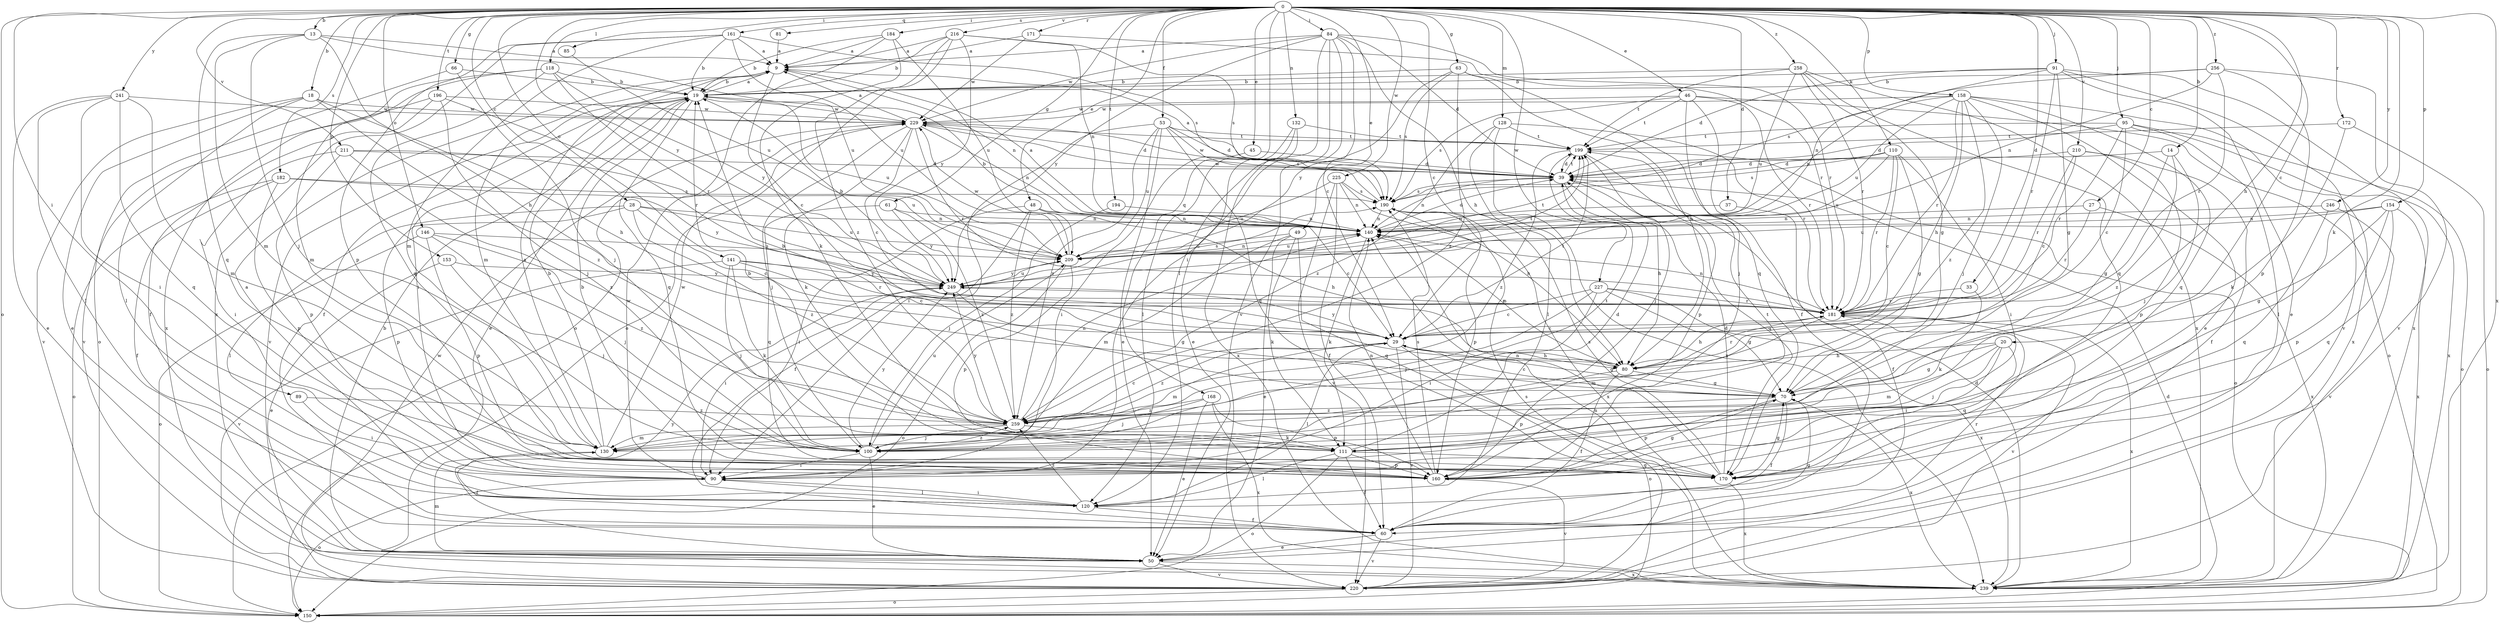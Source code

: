strict digraph  {
0;
9;
13;
14;
18;
19;
20;
27;
28;
29;
33;
37;
39;
45;
46;
48;
49;
50;
53;
60;
61;
63;
66;
70;
80;
81;
84;
85;
89;
90;
91;
95;
100;
110;
111;
118;
120;
128;
130;
132;
140;
141;
146;
150;
153;
154;
158;
160;
161;
168;
170;
171;
172;
181;
182;
184;
190;
194;
196;
199;
209;
210;
211;
216;
220;
225;
227;
229;
239;
241;
246;
249;
256;
258;
259;
0 -> 13  [label=b];
0 -> 14  [label=b];
0 -> 18  [label=b];
0 -> 20  [label=c];
0 -> 27  [label=c];
0 -> 28  [label=c];
0 -> 29  [label=c];
0 -> 33  [label=d];
0 -> 37  [label=d];
0 -> 45  [label=e];
0 -> 46  [label=e];
0 -> 48  [label=e];
0 -> 49  [label=e];
0 -> 53  [label=f];
0 -> 61  [label=g];
0 -> 63  [label=g];
0 -> 66  [label=g];
0 -> 80  [label=h];
0 -> 81  [label=i];
0 -> 84  [label=i];
0 -> 85  [label=i];
0 -> 89  [label=i];
0 -> 91  [label=j];
0 -> 95  [label=j];
0 -> 110  [label=k];
0 -> 111  [label=k];
0 -> 118  [label=l];
0 -> 128  [label=m];
0 -> 132  [label=n];
0 -> 141  [label=o];
0 -> 146  [label=o];
0 -> 150  [label=o];
0 -> 153  [label=p];
0 -> 154  [label=p];
0 -> 158  [label=p];
0 -> 161  [label=q];
0 -> 168  [label=q];
0 -> 171  [label=r];
0 -> 172  [label=r];
0 -> 182  [label=s];
0 -> 184  [label=s];
0 -> 194  [label=t];
0 -> 196  [label=t];
0 -> 210  [label=v];
0 -> 211  [label=v];
0 -> 216  [label=v];
0 -> 225  [label=w];
0 -> 227  [label=w];
0 -> 239  [label=x];
0 -> 241  [label=y];
0 -> 246  [label=y];
0 -> 249  [label=y];
0 -> 256  [label=z];
0 -> 258  [label=z];
9 -> 19  [label=b];
9 -> 29  [label=c];
9 -> 130  [label=m];
9 -> 140  [label=n];
13 -> 9  [label=a];
13 -> 80  [label=h];
13 -> 100  [label=j];
13 -> 130  [label=m];
13 -> 170  [label=q];
13 -> 209  [label=u];
14 -> 39  [label=d];
14 -> 70  [label=g];
14 -> 100  [label=j];
14 -> 259  [label=z];
18 -> 50  [label=e];
18 -> 80  [label=h];
18 -> 120  [label=l];
18 -> 220  [label=v];
18 -> 229  [label=w];
18 -> 259  [label=z];
19 -> 9  [label=a];
19 -> 50  [label=e];
19 -> 60  [label=f];
19 -> 90  [label=i];
19 -> 170  [label=q];
19 -> 209  [label=u];
19 -> 220  [label=v];
19 -> 229  [label=w];
20 -> 70  [label=g];
20 -> 80  [label=h];
20 -> 90  [label=i];
20 -> 100  [label=j];
20 -> 130  [label=m];
20 -> 170  [label=q];
27 -> 140  [label=n];
27 -> 181  [label=r];
27 -> 239  [label=x];
28 -> 29  [label=c];
28 -> 120  [label=l];
28 -> 140  [label=n];
28 -> 160  [label=p];
28 -> 209  [label=u];
28 -> 259  [label=z];
29 -> 70  [label=g];
29 -> 80  [label=h];
29 -> 120  [label=l];
29 -> 130  [label=m];
29 -> 150  [label=o];
29 -> 199  [label=t];
29 -> 220  [label=v];
29 -> 249  [label=y];
29 -> 259  [label=z];
33 -> 111  [label=k];
33 -> 181  [label=r];
37 -> 60  [label=f];
37 -> 140  [label=n];
39 -> 9  [label=a];
39 -> 80  [label=h];
39 -> 140  [label=n];
39 -> 170  [label=q];
39 -> 190  [label=s];
39 -> 199  [label=t];
39 -> 229  [label=w];
45 -> 39  [label=d];
45 -> 90  [label=i];
46 -> 60  [label=f];
46 -> 100  [label=j];
46 -> 150  [label=o];
46 -> 181  [label=r];
46 -> 190  [label=s];
46 -> 199  [label=t];
46 -> 229  [label=w];
48 -> 29  [label=c];
48 -> 60  [label=f];
48 -> 80  [label=h];
48 -> 90  [label=i];
48 -> 140  [label=n];
48 -> 259  [label=z];
49 -> 50  [label=e];
49 -> 111  [label=k];
49 -> 130  [label=m];
49 -> 170  [label=q];
49 -> 209  [label=u];
50 -> 19  [label=b];
50 -> 130  [label=m];
50 -> 220  [label=v];
50 -> 239  [label=x];
50 -> 249  [label=y];
53 -> 39  [label=d];
53 -> 50  [label=e];
53 -> 90  [label=i];
53 -> 170  [label=q];
53 -> 190  [label=s];
53 -> 199  [label=t];
53 -> 209  [label=u];
53 -> 259  [label=z];
60 -> 50  [label=e];
60 -> 70  [label=g];
60 -> 181  [label=r];
60 -> 220  [label=v];
61 -> 140  [label=n];
61 -> 170  [label=q];
61 -> 249  [label=y];
61 -> 259  [label=z];
63 -> 19  [label=b];
63 -> 80  [label=h];
63 -> 170  [label=q];
63 -> 190  [label=s];
63 -> 249  [label=y];
63 -> 259  [label=z];
66 -> 19  [label=b];
66 -> 100  [label=j];
66 -> 150  [label=o];
70 -> 19  [label=b];
70 -> 29  [label=c];
70 -> 60  [label=f];
70 -> 160  [label=p];
70 -> 239  [label=x];
70 -> 259  [label=z];
80 -> 60  [label=f];
80 -> 70  [label=g];
80 -> 140  [label=n];
80 -> 160  [label=p];
80 -> 181  [label=r];
81 -> 9  [label=a];
84 -> 9  [label=a];
84 -> 29  [label=c];
84 -> 39  [label=d];
84 -> 80  [label=h];
84 -> 90  [label=i];
84 -> 120  [label=l];
84 -> 181  [label=r];
84 -> 220  [label=v];
84 -> 229  [label=w];
84 -> 249  [label=y];
85 -> 209  [label=u];
89 -> 90  [label=i];
89 -> 259  [label=z];
90 -> 120  [label=l];
90 -> 150  [label=o];
90 -> 229  [label=w];
91 -> 19  [label=b];
91 -> 39  [label=d];
91 -> 50  [label=e];
91 -> 70  [label=g];
91 -> 140  [label=n];
91 -> 181  [label=r];
91 -> 220  [label=v];
91 -> 239  [label=x];
95 -> 29  [label=c];
95 -> 39  [label=d];
95 -> 120  [label=l];
95 -> 150  [label=o];
95 -> 181  [label=r];
95 -> 199  [label=t];
95 -> 239  [label=x];
100 -> 50  [label=e];
100 -> 90  [label=i];
100 -> 209  [label=u];
100 -> 249  [label=y];
100 -> 259  [label=z];
110 -> 29  [label=c];
110 -> 39  [label=d];
110 -> 70  [label=g];
110 -> 90  [label=i];
110 -> 181  [label=r];
110 -> 190  [label=s];
110 -> 209  [label=u];
111 -> 19  [label=b];
111 -> 39  [label=d];
111 -> 60  [label=f];
111 -> 120  [label=l];
111 -> 150  [label=o];
111 -> 160  [label=p];
111 -> 170  [label=q];
118 -> 19  [label=b];
118 -> 130  [label=m];
118 -> 170  [label=q];
118 -> 181  [label=r];
118 -> 239  [label=x];
118 -> 249  [label=y];
120 -> 9  [label=a];
120 -> 60  [label=f];
120 -> 90  [label=i];
120 -> 259  [label=z];
128 -> 120  [label=l];
128 -> 181  [label=r];
128 -> 199  [label=t];
128 -> 239  [label=x];
128 -> 259  [label=z];
130 -> 9  [label=a];
130 -> 19  [label=b];
130 -> 60  [label=f];
130 -> 199  [label=t];
130 -> 229  [label=w];
132 -> 50  [label=e];
132 -> 120  [label=l];
132 -> 199  [label=t];
132 -> 239  [label=x];
140 -> 9  [label=a];
140 -> 19  [label=b];
140 -> 39  [label=d];
140 -> 111  [label=k];
140 -> 209  [label=u];
141 -> 29  [label=c];
141 -> 100  [label=j];
141 -> 111  [label=k];
141 -> 181  [label=r];
141 -> 220  [label=v];
141 -> 249  [label=y];
146 -> 100  [label=j];
146 -> 150  [label=o];
146 -> 160  [label=p];
146 -> 209  [label=u];
146 -> 259  [label=z];
150 -> 39  [label=d];
153 -> 50  [label=e];
153 -> 100  [label=j];
153 -> 249  [label=y];
154 -> 70  [label=g];
154 -> 140  [label=n];
154 -> 160  [label=p];
154 -> 170  [label=q];
154 -> 209  [label=u];
154 -> 239  [label=x];
158 -> 50  [label=e];
158 -> 80  [label=h];
158 -> 100  [label=j];
158 -> 140  [label=n];
158 -> 170  [label=q];
158 -> 181  [label=r];
158 -> 209  [label=u];
158 -> 229  [label=w];
158 -> 239  [label=x];
158 -> 259  [label=z];
160 -> 19  [label=b];
160 -> 70  [label=g];
160 -> 140  [label=n];
160 -> 190  [label=s];
160 -> 199  [label=t];
160 -> 220  [label=v];
161 -> 9  [label=a];
161 -> 19  [label=b];
161 -> 130  [label=m];
161 -> 160  [label=p];
161 -> 190  [label=s];
161 -> 209  [label=u];
161 -> 239  [label=x];
168 -> 50  [label=e];
168 -> 100  [label=j];
168 -> 160  [label=p];
168 -> 239  [label=x];
168 -> 259  [label=z];
170 -> 39  [label=d];
170 -> 70  [label=g];
170 -> 140  [label=n];
170 -> 190  [label=s];
170 -> 239  [label=x];
171 -> 9  [label=a];
171 -> 181  [label=r];
171 -> 229  [label=w];
172 -> 111  [label=k];
172 -> 150  [label=o];
172 -> 199  [label=t];
181 -> 29  [label=c];
181 -> 80  [label=h];
181 -> 130  [label=m];
181 -> 140  [label=n];
181 -> 220  [label=v];
181 -> 239  [label=x];
182 -> 60  [label=f];
182 -> 150  [label=o];
182 -> 160  [label=p];
182 -> 190  [label=s];
182 -> 249  [label=y];
184 -> 9  [label=a];
184 -> 19  [label=b];
184 -> 111  [label=k];
184 -> 150  [label=o];
184 -> 209  [label=u];
190 -> 140  [label=n];
190 -> 160  [label=p];
190 -> 229  [label=w];
190 -> 239  [label=x];
194 -> 100  [label=j];
194 -> 140  [label=n];
196 -> 60  [label=f];
196 -> 100  [label=j];
196 -> 181  [label=r];
196 -> 220  [label=v];
196 -> 229  [label=w];
199 -> 39  [label=d];
199 -> 100  [label=j];
199 -> 150  [label=o];
199 -> 160  [label=p];
199 -> 259  [label=z];
209 -> 140  [label=n];
209 -> 150  [label=o];
209 -> 160  [label=p];
209 -> 199  [label=t];
209 -> 229  [label=w];
209 -> 249  [label=y];
210 -> 29  [label=c];
210 -> 39  [label=d];
210 -> 60  [label=f];
210 -> 160  [label=p];
210 -> 181  [label=r];
211 -> 39  [label=d];
211 -> 90  [label=i];
211 -> 160  [label=p];
211 -> 209  [label=u];
211 -> 259  [label=z];
216 -> 9  [label=a];
216 -> 19  [label=b];
216 -> 140  [label=n];
216 -> 150  [label=o];
216 -> 190  [label=s];
216 -> 249  [label=y];
216 -> 259  [label=z];
220 -> 150  [label=o];
220 -> 190  [label=s];
220 -> 229  [label=w];
225 -> 60  [label=f];
225 -> 80  [label=h];
225 -> 140  [label=n];
225 -> 190  [label=s];
225 -> 209  [label=u];
225 -> 220  [label=v];
227 -> 29  [label=c];
227 -> 70  [label=g];
227 -> 90  [label=i];
227 -> 100  [label=j];
227 -> 181  [label=r];
227 -> 239  [label=x];
229 -> 9  [label=a];
229 -> 29  [label=c];
229 -> 39  [label=d];
229 -> 100  [label=j];
229 -> 111  [label=k];
229 -> 140  [label=n];
229 -> 181  [label=r];
229 -> 199  [label=t];
239 -> 39  [label=d];
239 -> 140  [label=n];
241 -> 50  [label=e];
241 -> 90  [label=i];
241 -> 120  [label=l];
241 -> 130  [label=m];
241 -> 170  [label=q];
241 -> 229  [label=w];
246 -> 140  [label=n];
246 -> 170  [label=q];
246 -> 220  [label=v];
249 -> 19  [label=b];
249 -> 70  [label=g];
249 -> 90  [label=i];
249 -> 181  [label=r];
249 -> 190  [label=s];
249 -> 199  [label=t];
249 -> 209  [label=u];
256 -> 19  [label=b];
256 -> 140  [label=n];
256 -> 160  [label=p];
256 -> 181  [label=r];
256 -> 190  [label=s];
256 -> 220  [label=v];
258 -> 19  [label=b];
258 -> 70  [label=g];
258 -> 170  [label=q];
258 -> 181  [label=r];
258 -> 199  [label=t];
258 -> 209  [label=u];
258 -> 239  [label=x];
259 -> 29  [label=c];
259 -> 100  [label=j];
259 -> 111  [label=k];
259 -> 130  [label=m];
259 -> 140  [label=n];
259 -> 249  [label=y];
}

